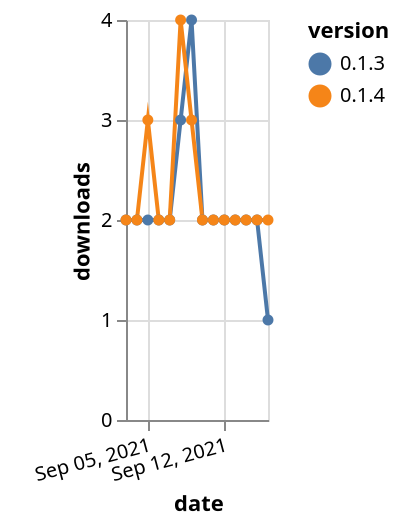 {"$schema": "https://vega.github.io/schema/vega-lite/v5.json", "description": "A simple bar chart with embedded data.", "data": {"values": [{"date": "2021-09-03", "total": 2874, "delta": 2, "version": "0.1.3"}, {"date": "2021-09-04", "total": 2876, "delta": 2, "version": "0.1.3"}, {"date": "2021-09-05", "total": 2878, "delta": 2, "version": "0.1.3"}, {"date": "2021-09-06", "total": 2880, "delta": 2, "version": "0.1.3"}, {"date": "2021-09-07", "total": 2882, "delta": 2, "version": "0.1.3"}, {"date": "2021-09-08", "total": 2885, "delta": 3, "version": "0.1.3"}, {"date": "2021-09-09", "total": 2889, "delta": 4, "version": "0.1.3"}, {"date": "2021-09-10", "total": 2891, "delta": 2, "version": "0.1.3"}, {"date": "2021-09-11", "total": 2893, "delta": 2, "version": "0.1.3"}, {"date": "2021-09-12", "total": 2895, "delta": 2, "version": "0.1.3"}, {"date": "2021-09-13", "total": 2897, "delta": 2, "version": "0.1.3"}, {"date": "2021-09-14", "total": 2899, "delta": 2, "version": "0.1.3"}, {"date": "2021-09-15", "total": 2901, "delta": 2, "version": "0.1.3"}, {"date": "2021-09-16", "total": 2902, "delta": 1, "version": "0.1.3"}, {"date": "2021-09-03", "total": 2252, "delta": 2, "version": "0.1.4"}, {"date": "2021-09-04", "total": 2254, "delta": 2, "version": "0.1.4"}, {"date": "2021-09-05", "total": 2257, "delta": 3, "version": "0.1.4"}, {"date": "2021-09-06", "total": 2259, "delta": 2, "version": "0.1.4"}, {"date": "2021-09-07", "total": 2261, "delta": 2, "version": "0.1.4"}, {"date": "2021-09-08", "total": 2265, "delta": 4, "version": "0.1.4"}, {"date": "2021-09-09", "total": 2268, "delta": 3, "version": "0.1.4"}, {"date": "2021-09-10", "total": 2270, "delta": 2, "version": "0.1.4"}, {"date": "2021-09-11", "total": 2272, "delta": 2, "version": "0.1.4"}, {"date": "2021-09-12", "total": 2274, "delta": 2, "version": "0.1.4"}, {"date": "2021-09-13", "total": 2276, "delta": 2, "version": "0.1.4"}, {"date": "2021-09-14", "total": 2278, "delta": 2, "version": "0.1.4"}, {"date": "2021-09-15", "total": 2280, "delta": 2, "version": "0.1.4"}, {"date": "2021-09-16", "total": 2282, "delta": 2, "version": "0.1.4"}]}, "width": "container", "mark": {"type": "line", "point": {"filled": true}}, "encoding": {"x": {"field": "date", "type": "temporal", "timeUnit": "yearmonthdate", "title": "date", "axis": {"labelAngle": -15}}, "y": {"field": "delta", "type": "quantitative", "title": "downloads"}, "color": {"field": "version", "type": "nominal"}, "tooltip": {"field": "delta"}}}